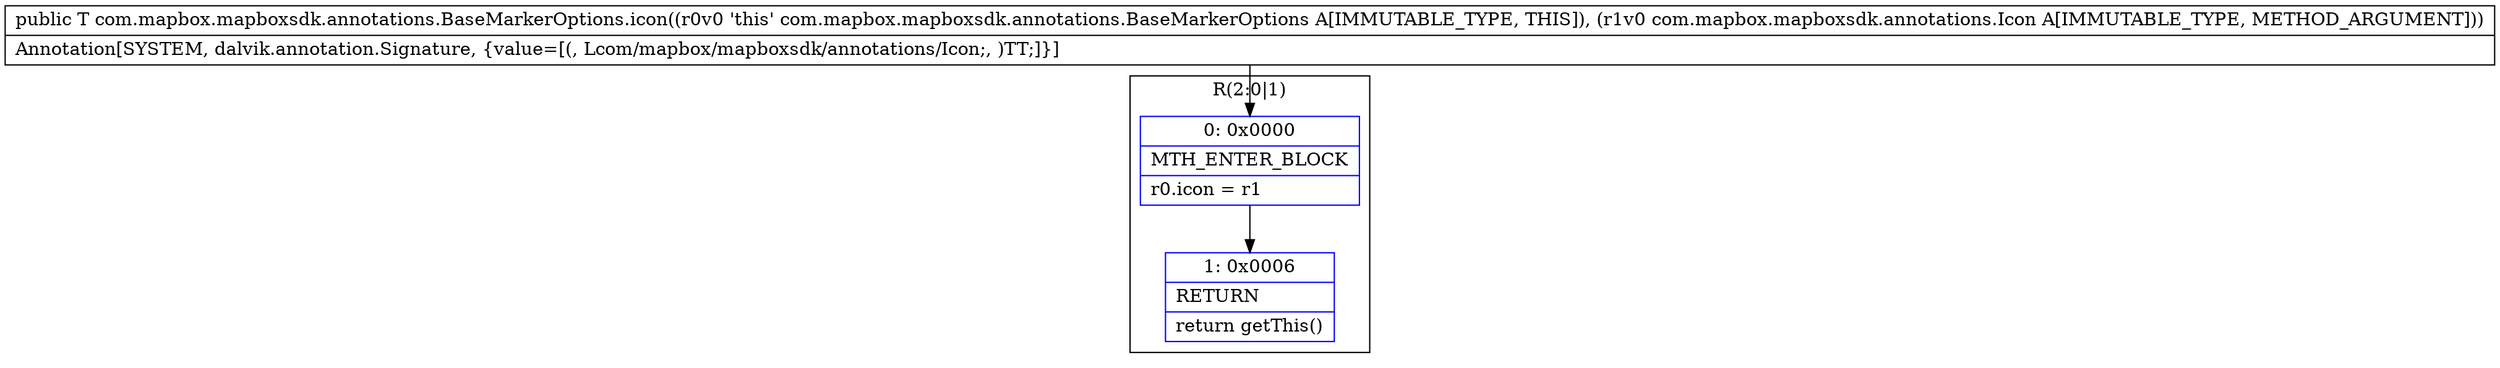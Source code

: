 digraph "CFG forcom.mapbox.mapboxsdk.annotations.BaseMarkerOptions.icon(Lcom\/mapbox\/mapboxsdk\/annotations\/Icon;)Lcom\/mapbox\/mapboxsdk\/annotations\/BaseMarkerOptions;" {
subgraph cluster_Region_1096528904 {
label = "R(2:0|1)";
node [shape=record,color=blue];
Node_0 [shape=record,label="{0\:\ 0x0000|MTH_ENTER_BLOCK\l|r0.icon = r1\l}"];
Node_1 [shape=record,label="{1\:\ 0x0006|RETURN\l|return getThis()\l}"];
}
MethodNode[shape=record,label="{public T com.mapbox.mapboxsdk.annotations.BaseMarkerOptions.icon((r0v0 'this' com.mapbox.mapboxsdk.annotations.BaseMarkerOptions A[IMMUTABLE_TYPE, THIS]), (r1v0 com.mapbox.mapboxsdk.annotations.Icon A[IMMUTABLE_TYPE, METHOD_ARGUMENT]))  | Annotation[SYSTEM, dalvik.annotation.Signature, \{value=[(, Lcom\/mapbox\/mapboxsdk\/annotations\/Icon;, )TT;]\}]\l}"];
MethodNode -> Node_0;
Node_0 -> Node_1;
}

